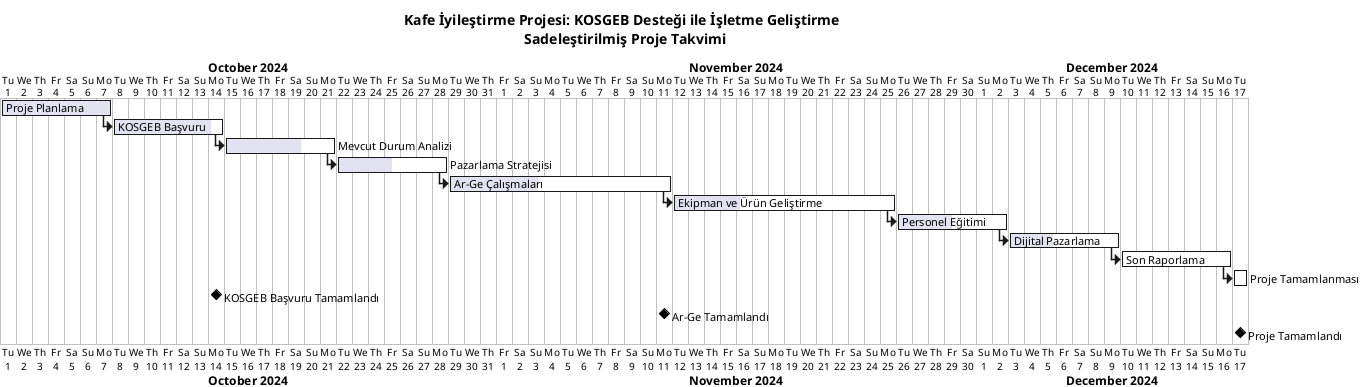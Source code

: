 @startgantt
title Kafe İyileştirme Projesi: KOSGEB Desteği ile İşletme Geliştirme \n Sadeleştirilmiş Proje Takvimi

Project starts 2024-10-01

'--- Başlangıç Aşaması ---
[Proje Planlama] requires 7 days and is 100% completed
[KOSGEB Başvuru] requires 7 days and is 90% completed
[KOSGEB Başvuru] starts at [Proje Planlama]'s end

'--- Analiz Aşaması ---
[Mevcut Durum Analizi] requires 7 days and is 70% completed
[Mevcut Durum Analizi] starts at [KOSGEB Başvuru]'s end
[Pazarlama Stratejisi] requires 7 days and is 50% completed
[Pazarlama Stratejisi] starts at [Mevcut Durum Analizi]'s end

'--- Geliştirme Aşaması ---
[Ar-Ge Çalışmaları] requires 14 days and is 40% completed
[Ar-Ge Çalışmaları] starts at [Pazarlama Stratejisi]'s end
[Ekipman ve Ürün Geliştirme] requires 14 days and is 30% completed
[Ekipman ve Ürün Geliştirme] starts at [Ar-Ge Çalışmaları]'s end

'--- Eğitim ve Pazarlama ---
[Personel Eğitimi] requires 7 days and is 50% completed
[Personel Eğitimi] starts at [Ekipman ve Ürün Geliştirme]'s end
[Dijital Pazarlama] requires 7 days and is 40% completed
[Dijital Pazarlama] starts at [Personel Eğitimi]'s end

'--- Kapanış ve Raporlama ---
[Son Raporlama] requires 7 days and is 0% completed
[Son Raporlama] starts at [Dijital Pazarlama]'s end
[Proje Tamamlanması] requires 1 day and is 0% completed
[Proje Tamamlanması] starts at [Son Raporlama]'s end

'--- Kilometre Taşları ---
[KOSGEB Başvuru Tamamlandı] happens at [KOSGEB Başvuru]'s end
[Ar-Ge Tamamlandı] happens at [Ar-Ge Çalışmaları]'s end
[Proje Tamamlandı] happens at [Proje Tamamlanması]'s end

@endgantt
